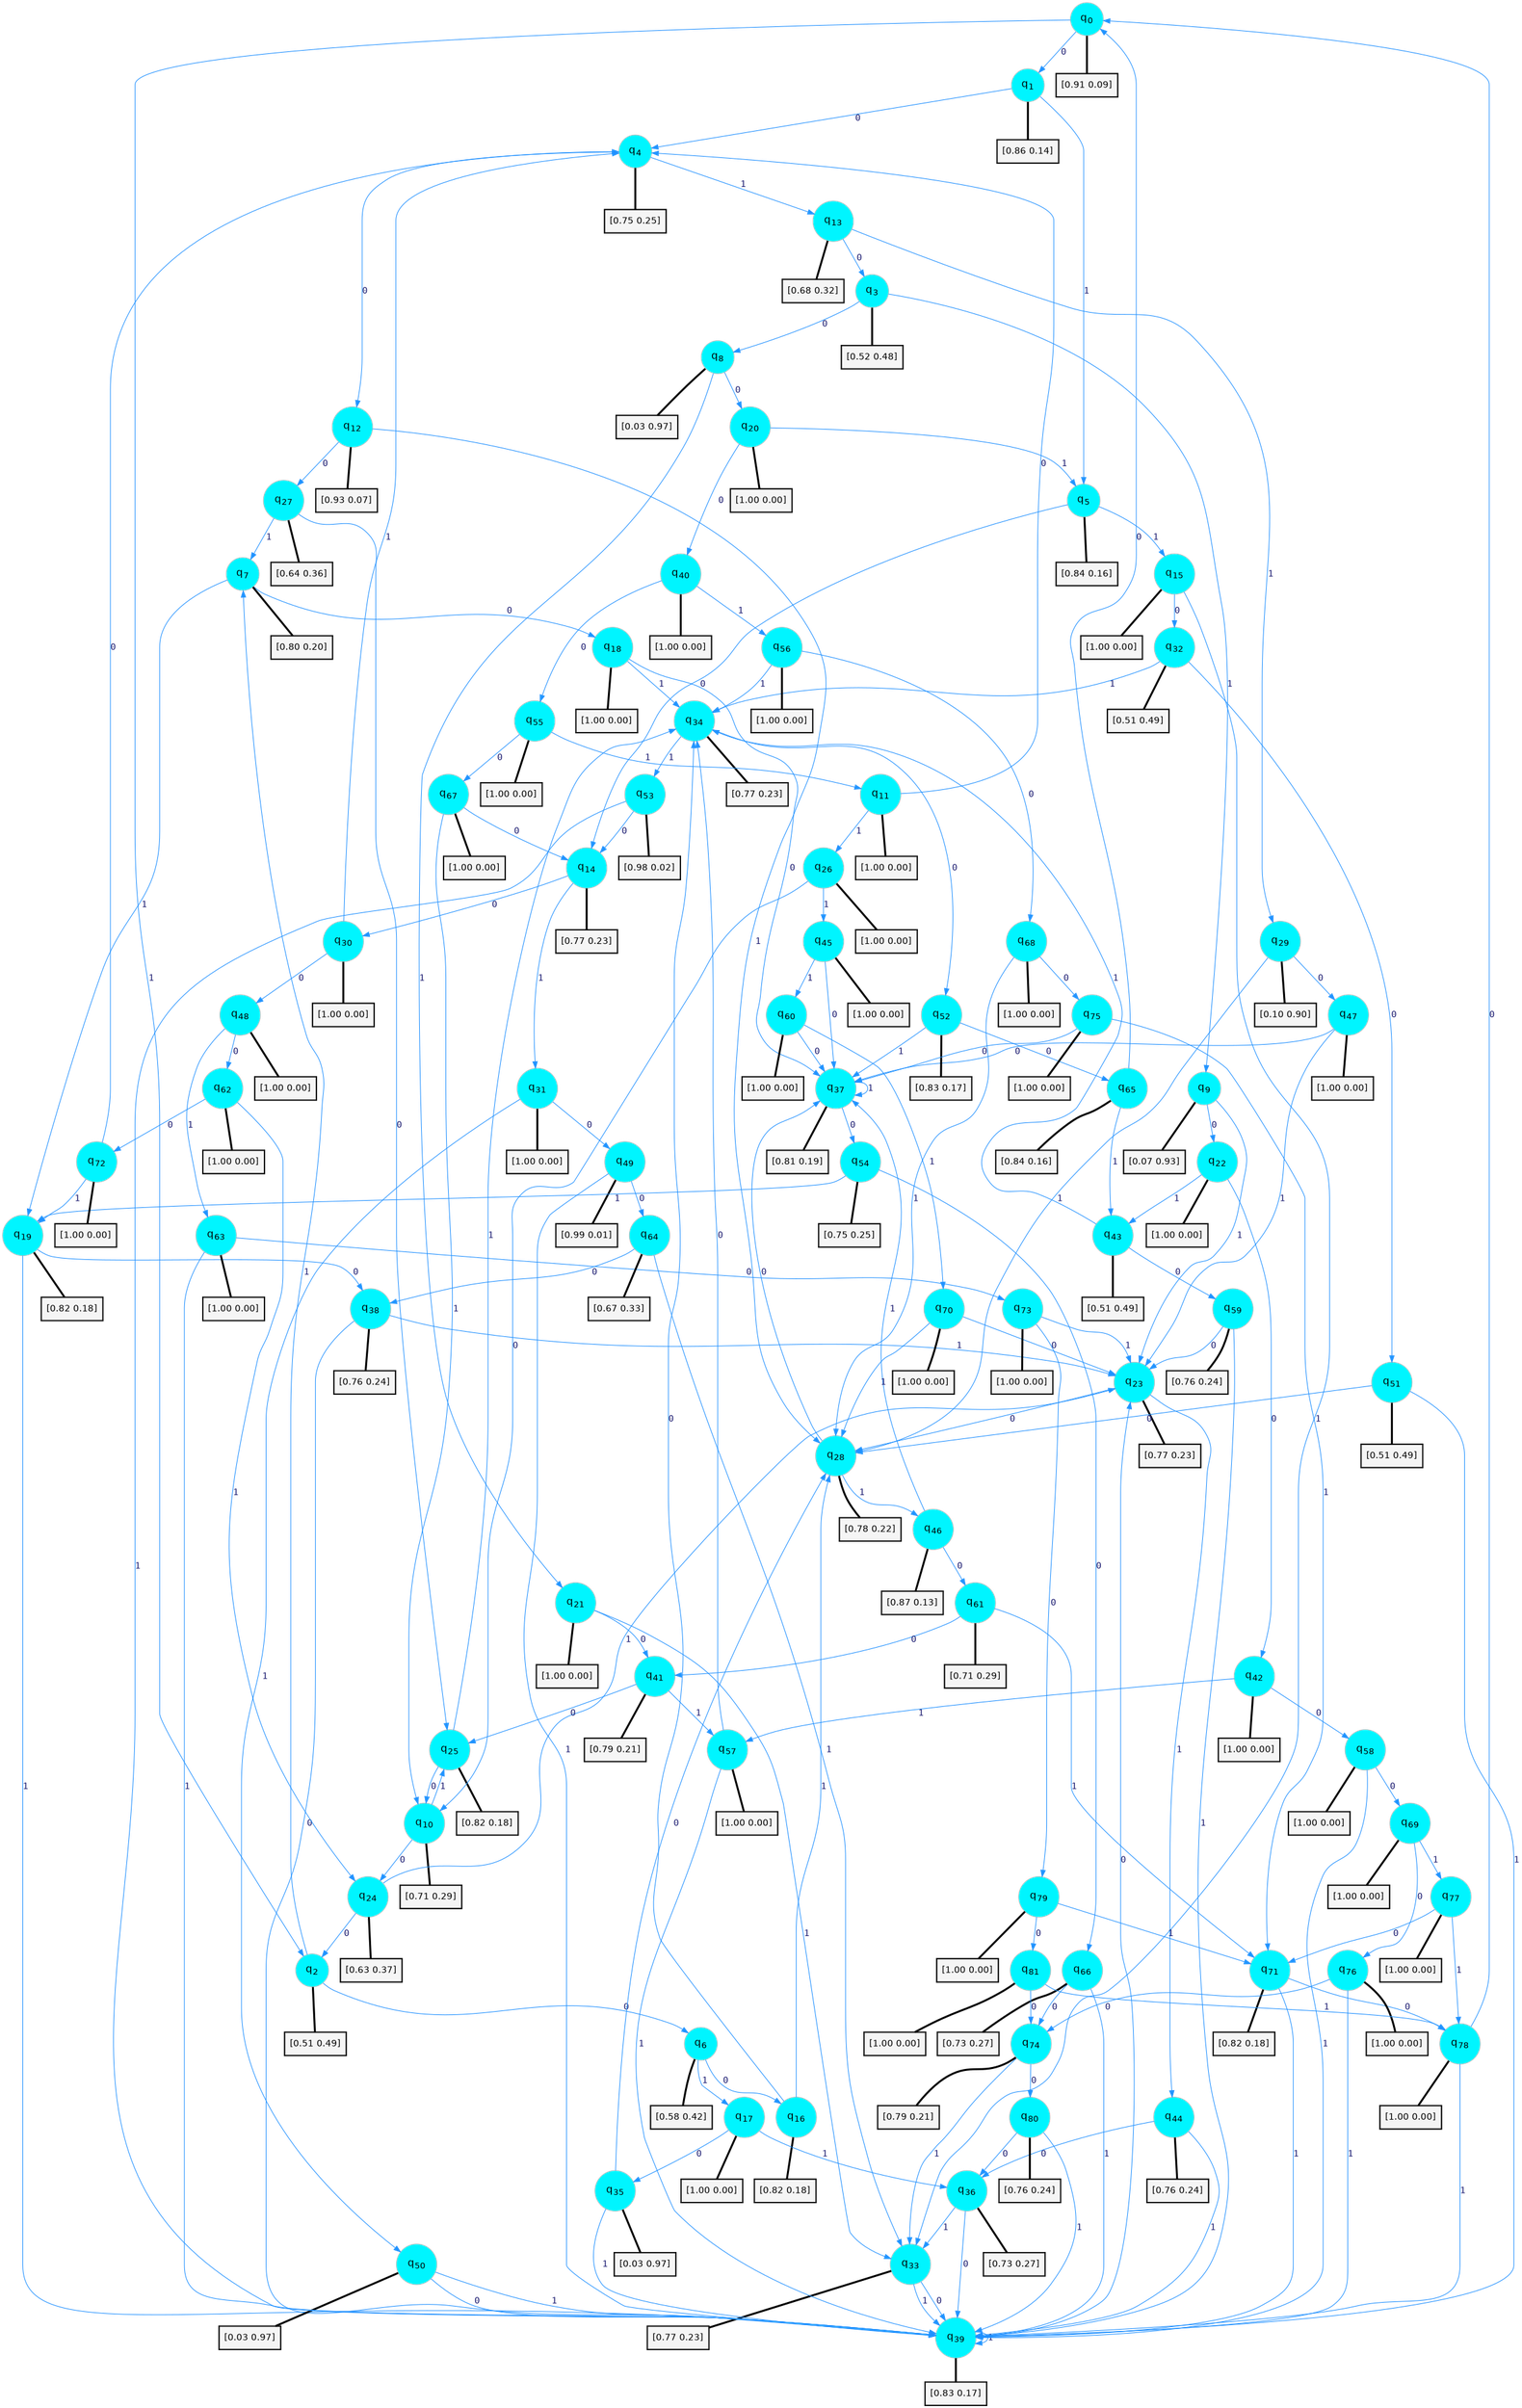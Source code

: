 digraph G {
graph [
bgcolor=transparent, dpi=300, rankdir=TD, size="40,25"];
node [
color=gray, fillcolor=turquoise1, fontcolor=black, fontname=Helvetica, fontsize=16, fontweight=bold, shape=circle, style=filled];
edge [
arrowsize=1, color=dodgerblue1, fontcolor=midnightblue, fontname=courier, fontweight=bold, penwidth=1, style=solid, weight=20];
0[label=<q<SUB>0</SUB>>];
1[label=<q<SUB>1</SUB>>];
2[label=<q<SUB>2</SUB>>];
3[label=<q<SUB>3</SUB>>];
4[label=<q<SUB>4</SUB>>];
5[label=<q<SUB>5</SUB>>];
6[label=<q<SUB>6</SUB>>];
7[label=<q<SUB>7</SUB>>];
8[label=<q<SUB>8</SUB>>];
9[label=<q<SUB>9</SUB>>];
10[label=<q<SUB>10</SUB>>];
11[label=<q<SUB>11</SUB>>];
12[label=<q<SUB>12</SUB>>];
13[label=<q<SUB>13</SUB>>];
14[label=<q<SUB>14</SUB>>];
15[label=<q<SUB>15</SUB>>];
16[label=<q<SUB>16</SUB>>];
17[label=<q<SUB>17</SUB>>];
18[label=<q<SUB>18</SUB>>];
19[label=<q<SUB>19</SUB>>];
20[label=<q<SUB>20</SUB>>];
21[label=<q<SUB>21</SUB>>];
22[label=<q<SUB>22</SUB>>];
23[label=<q<SUB>23</SUB>>];
24[label=<q<SUB>24</SUB>>];
25[label=<q<SUB>25</SUB>>];
26[label=<q<SUB>26</SUB>>];
27[label=<q<SUB>27</SUB>>];
28[label=<q<SUB>28</SUB>>];
29[label=<q<SUB>29</SUB>>];
30[label=<q<SUB>30</SUB>>];
31[label=<q<SUB>31</SUB>>];
32[label=<q<SUB>32</SUB>>];
33[label=<q<SUB>33</SUB>>];
34[label=<q<SUB>34</SUB>>];
35[label=<q<SUB>35</SUB>>];
36[label=<q<SUB>36</SUB>>];
37[label=<q<SUB>37</SUB>>];
38[label=<q<SUB>38</SUB>>];
39[label=<q<SUB>39</SUB>>];
40[label=<q<SUB>40</SUB>>];
41[label=<q<SUB>41</SUB>>];
42[label=<q<SUB>42</SUB>>];
43[label=<q<SUB>43</SUB>>];
44[label=<q<SUB>44</SUB>>];
45[label=<q<SUB>45</SUB>>];
46[label=<q<SUB>46</SUB>>];
47[label=<q<SUB>47</SUB>>];
48[label=<q<SUB>48</SUB>>];
49[label=<q<SUB>49</SUB>>];
50[label=<q<SUB>50</SUB>>];
51[label=<q<SUB>51</SUB>>];
52[label=<q<SUB>52</SUB>>];
53[label=<q<SUB>53</SUB>>];
54[label=<q<SUB>54</SUB>>];
55[label=<q<SUB>55</SUB>>];
56[label=<q<SUB>56</SUB>>];
57[label=<q<SUB>57</SUB>>];
58[label=<q<SUB>58</SUB>>];
59[label=<q<SUB>59</SUB>>];
60[label=<q<SUB>60</SUB>>];
61[label=<q<SUB>61</SUB>>];
62[label=<q<SUB>62</SUB>>];
63[label=<q<SUB>63</SUB>>];
64[label=<q<SUB>64</SUB>>];
65[label=<q<SUB>65</SUB>>];
66[label=<q<SUB>66</SUB>>];
67[label=<q<SUB>67</SUB>>];
68[label=<q<SUB>68</SUB>>];
69[label=<q<SUB>69</SUB>>];
70[label=<q<SUB>70</SUB>>];
71[label=<q<SUB>71</SUB>>];
72[label=<q<SUB>72</SUB>>];
73[label=<q<SUB>73</SUB>>];
74[label=<q<SUB>74</SUB>>];
75[label=<q<SUB>75</SUB>>];
76[label=<q<SUB>76</SUB>>];
77[label=<q<SUB>77</SUB>>];
78[label=<q<SUB>78</SUB>>];
79[label=<q<SUB>79</SUB>>];
80[label=<q<SUB>80</SUB>>];
81[label=<q<SUB>81</SUB>>];
82[label="[0.91 0.09]", shape=box,fontcolor=black, fontname=Helvetica, fontsize=14, penwidth=2, fillcolor=whitesmoke,color=black];
83[label="[0.86 0.14]", shape=box,fontcolor=black, fontname=Helvetica, fontsize=14, penwidth=2, fillcolor=whitesmoke,color=black];
84[label="[0.51 0.49]", shape=box,fontcolor=black, fontname=Helvetica, fontsize=14, penwidth=2, fillcolor=whitesmoke,color=black];
85[label="[0.52 0.48]", shape=box,fontcolor=black, fontname=Helvetica, fontsize=14, penwidth=2, fillcolor=whitesmoke,color=black];
86[label="[0.75 0.25]", shape=box,fontcolor=black, fontname=Helvetica, fontsize=14, penwidth=2, fillcolor=whitesmoke,color=black];
87[label="[0.84 0.16]", shape=box,fontcolor=black, fontname=Helvetica, fontsize=14, penwidth=2, fillcolor=whitesmoke,color=black];
88[label="[0.58 0.42]", shape=box,fontcolor=black, fontname=Helvetica, fontsize=14, penwidth=2, fillcolor=whitesmoke,color=black];
89[label="[0.80 0.20]", shape=box,fontcolor=black, fontname=Helvetica, fontsize=14, penwidth=2, fillcolor=whitesmoke,color=black];
90[label="[0.03 0.97]", shape=box,fontcolor=black, fontname=Helvetica, fontsize=14, penwidth=2, fillcolor=whitesmoke,color=black];
91[label="[0.07 0.93]", shape=box,fontcolor=black, fontname=Helvetica, fontsize=14, penwidth=2, fillcolor=whitesmoke,color=black];
92[label="[0.71 0.29]", shape=box,fontcolor=black, fontname=Helvetica, fontsize=14, penwidth=2, fillcolor=whitesmoke,color=black];
93[label="[1.00 0.00]", shape=box,fontcolor=black, fontname=Helvetica, fontsize=14, penwidth=2, fillcolor=whitesmoke,color=black];
94[label="[0.93 0.07]", shape=box,fontcolor=black, fontname=Helvetica, fontsize=14, penwidth=2, fillcolor=whitesmoke,color=black];
95[label="[0.68 0.32]", shape=box,fontcolor=black, fontname=Helvetica, fontsize=14, penwidth=2, fillcolor=whitesmoke,color=black];
96[label="[0.77 0.23]", shape=box,fontcolor=black, fontname=Helvetica, fontsize=14, penwidth=2, fillcolor=whitesmoke,color=black];
97[label="[1.00 0.00]", shape=box,fontcolor=black, fontname=Helvetica, fontsize=14, penwidth=2, fillcolor=whitesmoke,color=black];
98[label="[0.82 0.18]", shape=box,fontcolor=black, fontname=Helvetica, fontsize=14, penwidth=2, fillcolor=whitesmoke,color=black];
99[label="[1.00 0.00]", shape=box,fontcolor=black, fontname=Helvetica, fontsize=14, penwidth=2, fillcolor=whitesmoke,color=black];
100[label="[1.00 0.00]", shape=box,fontcolor=black, fontname=Helvetica, fontsize=14, penwidth=2, fillcolor=whitesmoke,color=black];
101[label="[0.82 0.18]", shape=box,fontcolor=black, fontname=Helvetica, fontsize=14, penwidth=2, fillcolor=whitesmoke,color=black];
102[label="[1.00 0.00]", shape=box,fontcolor=black, fontname=Helvetica, fontsize=14, penwidth=2, fillcolor=whitesmoke,color=black];
103[label="[1.00 0.00]", shape=box,fontcolor=black, fontname=Helvetica, fontsize=14, penwidth=2, fillcolor=whitesmoke,color=black];
104[label="[1.00 0.00]", shape=box,fontcolor=black, fontname=Helvetica, fontsize=14, penwidth=2, fillcolor=whitesmoke,color=black];
105[label="[0.77 0.23]", shape=box,fontcolor=black, fontname=Helvetica, fontsize=14, penwidth=2, fillcolor=whitesmoke,color=black];
106[label="[0.63 0.37]", shape=box,fontcolor=black, fontname=Helvetica, fontsize=14, penwidth=2, fillcolor=whitesmoke,color=black];
107[label="[0.82 0.18]", shape=box,fontcolor=black, fontname=Helvetica, fontsize=14, penwidth=2, fillcolor=whitesmoke,color=black];
108[label="[1.00 0.00]", shape=box,fontcolor=black, fontname=Helvetica, fontsize=14, penwidth=2, fillcolor=whitesmoke,color=black];
109[label="[0.64 0.36]", shape=box,fontcolor=black, fontname=Helvetica, fontsize=14, penwidth=2, fillcolor=whitesmoke,color=black];
110[label="[0.78 0.22]", shape=box,fontcolor=black, fontname=Helvetica, fontsize=14, penwidth=2, fillcolor=whitesmoke,color=black];
111[label="[0.10 0.90]", shape=box,fontcolor=black, fontname=Helvetica, fontsize=14, penwidth=2, fillcolor=whitesmoke,color=black];
112[label="[1.00 0.00]", shape=box,fontcolor=black, fontname=Helvetica, fontsize=14, penwidth=2, fillcolor=whitesmoke,color=black];
113[label="[1.00 0.00]", shape=box,fontcolor=black, fontname=Helvetica, fontsize=14, penwidth=2, fillcolor=whitesmoke,color=black];
114[label="[0.51 0.49]", shape=box,fontcolor=black, fontname=Helvetica, fontsize=14, penwidth=2, fillcolor=whitesmoke,color=black];
115[label="[0.77 0.23]", shape=box,fontcolor=black, fontname=Helvetica, fontsize=14, penwidth=2, fillcolor=whitesmoke,color=black];
116[label="[0.77 0.23]", shape=box,fontcolor=black, fontname=Helvetica, fontsize=14, penwidth=2, fillcolor=whitesmoke,color=black];
117[label="[0.03 0.97]", shape=box,fontcolor=black, fontname=Helvetica, fontsize=14, penwidth=2, fillcolor=whitesmoke,color=black];
118[label="[0.73 0.27]", shape=box,fontcolor=black, fontname=Helvetica, fontsize=14, penwidth=2, fillcolor=whitesmoke,color=black];
119[label="[0.81 0.19]", shape=box,fontcolor=black, fontname=Helvetica, fontsize=14, penwidth=2, fillcolor=whitesmoke,color=black];
120[label="[0.76 0.24]", shape=box,fontcolor=black, fontname=Helvetica, fontsize=14, penwidth=2, fillcolor=whitesmoke,color=black];
121[label="[0.83 0.17]", shape=box,fontcolor=black, fontname=Helvetica, fontsize=14, penwidth=2, fillcolor=whitesmoke,color=black];
122[label="[1.00 0.00]", shape=box,fontcolor=black, fontname=Helvetica, fontsize=14, penwidth=2, fillcolor=whitesmoke,color=black];
123[label="[0.79 0.21]", shape=box,fontcolor=black, fontname=Helvetica, fontsize=14, penwidth=2, fillcolor=whitesmoke,color=black];
124[label="[1.00 0.00]", shape=box,fontcolor=black, fontname=Helvetica, fontsize=14, penwidth=2, fillcolor=whitesmoke,color=black];
125[label="[0.51 0.49]", shape=box,fontcolor=black, fontname=Helvetica, fontsize=14, penwidth=2, fillcolor=whitesmoke,color=black];
126[label="[0.76 0.24]", shape=box,fontcolor=black, fontname=Helvetica, fontsize=14, penwidth=2, fillcolor=whitesmoke,color=black];
127[label="[1.00 0.00]", shape=box,fontcolor=black, fontname=Helvetica, fontsize=14, penwidth=2, fillcolor=whitesmoke,color=black];
128[label="[0.87 0.13]", shape=box,fontcolor=black, fontname=Helvetica, fontsize=14, penwidth=2, fillcolor=whitesmoke,color=black];
129[label="[1.00 0.00]", shape=box,fontcolor=black, fontname=Helvetica, fontsize=14, penwidth=2, fillcolor=whitesmoke,color=black];
130[label="[1.00 0.00]", shape=box,fontcolor=black, fontname=Helvetica, fontsize=14, penwidth=2, fillcolor=whitesmoke,color=black];
131[label="[0.99 0.01]", shape=box,fontcolor=black, fontname=Helvetica, fontsize=14, penwidth=2, fillcolor=whitesmoke,color=black];
132[label="[0.03 0.97]", shape=box,fontcolor=black, fontname=Helvetica, fontsize=14, penwidth=2, fillcolor=whitesmoke,color=black];
133[label="[0.51 0.49]", shape=box,fontcolor=black, fontname=Helvetica, fontsize=14, penwidth=2, fillcolor=whitesmoke,color=black];
134[label="[0.83 0.17]", shape=box,fontcolor=black, fontname=Helvetica, fontsize=14, penwidth=2, fillcolor=whitesmoke,color=black];
135[label="[0.98 0.02]", shape=box,fontcolor=black, fontname=Helvetica, fontsize=14, penwidth=2, fillcolor=whitesmoke,color=black];
136[label="[0.75 0.25]", shape=box,fontcolor=black, fontname=Helvetica, fontsize=14, penwidth=2, fillcolor=whitesmoke,color=black];
137[label="[1.00 0.00]", shape=box,fontcolor=black, fontname=Helvetica, fontsize=14, penwidth=2, fillcolor=whitesmoke,color=black];
138[label="[1.00 0.00]", shape=box,fontcolor=black, fontname=Helvetica, fontsize=14, penwidth=2, fillcolor=whitesmoke,color=black];
139[label="[1.00 0.00]", shape=box,fontcolor=black, fontname=Helvetica, fontsize=14, penwidth=2, fillcolor=whitesmoke,color=black];
140[label="[1.00 0.00]", shape=box,fontcolor=black, fontname=Helvetica, fontsize=14, penwidth=2, fillcolor=whitesmoke,color=black];
141[label="[0.76 0.24]", shape=box,fontcolor=black, fontname=Helvetica, fontsize=14, penwidth=2, fillcolor=whitesmoke,color=black];
142[label="[1.00 0.00]", shape=box,fontcolor=black, fontname=Helvetica, fontsize=14, penwidth=2, fillcolor=whitesmoke,color=black];
143[label="[0.71 0.29]", shape=box,fontcolor=black, fontname=Helvetica, fontsize=14, penwidth=2, fillcolor=whitesmoke,color=black];
144[label="[1.00 0.00]", shape=box,fontcolor=black, fontname=Helvetica, fontsize=14, penwidth=2, fillcolor=whitesmoke,color=black];
145[label="[1.00 0.00]", shape=box,fontcolor=black, fontname=Helvetica, fontsize=14, penwidth=2, fillcolor=whitesmoke,color=black];
146[label="[0.67 0.33]", shape=box,fontcolor=black, fontname=Helvetica, fontsize=14, penwidth=2, fillcolor=whitesmoke,color=black];
147[label="[0.84 0.16]", shape=box,fontcolor=black, fontname=Helvetica, fontsize=14, penwidth=2, fillcolor=whitesmoke,color=black];
148[label="[0.73 0.27]", shape=box,fontcolor=black, fontname=Helvetica, fontsize=14, penwidth=2, fillcolor=whitesmoke,color=black];
149[label="[1.00 0.00]", shape=box,fontcolor=black, fontname=Helvetica, fontsize=14, penwidth=2, fillcolor=whitesmoke,color=black];
150[label="[1.00 0.00]", shape=box,fontcolor=black, fontname=Helvetica, fontsize=14, penwidth=2, fillcolor=whitesmoke,color=black];
151[label="[1.00 0.00]", shape=box,fontcolor=black, fontname=Helvetica, fontsize=14, penwidth=2, fillcolor=whitesmoke,color=black];
152[label="[1.00 0.00]", shape=box,fontcolor=black, fontname=Helvetica, fontsize=14, penwidth=2, fillcolor=whitesmoke,color=black];
153[label="[0.82 0.18]", shape=box,fontcolor=black, fontname=Helvetica, fontsize=14, penwidth=2, fillcolor=whitesmoke,color=black];
154[label="[1.00 0.00]", shape=box,fontcolor=black, fontname=Helvetica, fontsize=14, penwidth=2, fillcolor=whitesmoke,color=black];
155[label="[1.00 0.00]", shape=box,fontcolor=black, fontname=Helvetica, fontsize=14, penwidth=2, fillcolor=whitesmoke,color=black];
156[label="[0.79 0.21]", shape=box,fontcolor=black, fontname=Helvetica, fontsize=14, penwidth=2, fillcolor=whitesmoke,color=black];
157[label="[1.00 0.00]", shape=box,fontcolor=black, fontname=Helvetica, fontsize=14, penwidth=2, fillcolor=whitesmoke,color=black];
158[label="[1.00 0.00]", shape=box,fontcolor=black, fontname=Helvetica, fontsize=14, penwidth=2, fillcolor=whitesmoke,color=black];
159[label="[1.00 0.00]", shape=box,fontcolor=black, fontname=Helvetica, fontsize=14, penwidth=2, fillcolor=whitesmoke,color=black];
160[label="[1.00 0.00]", shape=box,fontcolor=black, fontname=Helvetica, fontsize=14, penwidth=2, fillcolor=whitesmoke,color=black];
161[label="[1.00 0.00]", shape=box,fontcolor=black, fontname=Helvetica, fontsize=14, penwidth=2, fillcolor=whitesmoke,color=black];
162[label="[0.76 0.24]", shape=box,fontcolor=black, fontname=Helvetica, fontsize=14, penwidth=2, fillcolor=whitesmoke,color=black];
163[label="[1.00 0.00]", shape=box,fontcolor=black, fontname=Helvetica, fontsize=14, penwidth=2, fillcolor=whitesmoke,color=black];
0->1 [label=0];
0->2 [label=1];
0->82 [arrowhead=none, penwidth=3,color=black];
1->4 [label=0];
1->5 [label=1];
1->83 [arrowhead=none, penwidth=3,color=black];
2->6 [label=0];
2->7 [label=1];
2->84 [arrowhead=none, penwidth=3,color=black];
3->8 [label=0];
3->9 [label=1];
3->85 [arrowhead=none, penwidth=3,color=black];
4->12 [label=0];
4->13 [label=1];
4->86 [arrowhead=none, penwidth=3,color=black];
5->14 [label=0];
5->15 [label=1];
5->87 [arrowhead=none, penwidth=3,color=black];
6->16 [label=0];
6->17 [label=1];
6->88 [arrowhead=none, penwidth=3,color=black];
7->18 [label=0];
7->19 [label=1];
7->89 [arrowhead=none, penwidth=3,color=black];
8->20 [label=0];
8->21 [label=1];
8->90 [arrowhead=none, penwidth=3,color=black];
9->22 [label=0];
9->23 [label=1];
9->91 [arrowhead=none, penwidth=3,color=black];
10->24 [label=0];
10->25 [label=1];
10->92 [arrowhead=none, penwidth=3,color=black];
11->4 [label=0];
11->26 [label=1];
11->93 [arrowhead=none, penwidth=3,color=black];
12->27 [label=0];
12->28 [label=1];
12->94 [arrowhead=none, penwidth=3,color=black];
13->3 [label=0];
13->29 [label=1];
13->95 [arrowhead=none, penwidth=3,color=black];
14->30 [label=0];
14->31 [label=1];
14->96 [arrowhead=none, penwidth=3,color=black];
15->32 [label=0];
15->33 [label=1];
15->97 [arrowhead=none, penwidth=3,color=black];
16->34 [label=0];
16->28 [label=1];
16->98 [arrowhead=none, penwidth=3,color=black];
17->35 [label=0];
17->36 [label=1];
17->99 [arrowhead=none, penwidth=3,color=black];
18->37 [label=0];
18->34 [label=1];
18->100 [arrowhead=none, penwidth=3,color=black];
19->38 [label=0];
19->39 [label=1];
19->101 [arrowhead=none, penwidth=3,color=black];
20->40 [label=0];
20->5 [label=1];
20->102 [arrowhead=none, penwidth=3,color=black];
21->41 [label=0];
21->33 [label=1];
21->103 [arrowhead=none, penwidth=3,color=black];
22->42 [label=0];
22->43 [label=1];
22->104 [arrowhead=none, penwidth=3,color=black];
23->28 [label=0];
23->44 [label=1];
23->105 [arrowhead=none, penwidth=3,color=black];
24->2 [label=0];
24->23 [label=1];
24->106 [arrowhead=none, penwidth=3,color=black];
25->10 [label=0];
25->34 [label=1];
25->107 [arrowhead=none, penwidth=3,color=black];
26->10 [label=0];
26->45 [label=1];
26->108 [arrowhead=none, penwidth=3,color=black];
27->25 [label=0];
27->7 [label=1];
27->109 [arrowhead=none, penwidth=3,color=black];
28->37 [label=0];
28->46 [label=1];
28->110 [arrowhead=none, penwidth=3,color=black];
29->47 [label=0];
29->28 [label=1];
29->111 [arrowhead=none, penwidth=3,color=black];
30->48 [label=0];
30->4 [label=1];
30->112 [arrowhead=none, penwidth=3,color=black];
31->49 [label=0];
31->50 [label=1];
31->113 [arrowhead=none, penwidth=3,color=black];
32->51 [label=0];
32->34 [label=1];
32->114 [arrowhead=none, penwidth=3,color=black];
33->39 [label=0];
33->39 [label=1];
33->115 [arrowhead=none, penwidth=3,color=black];
34->52 [label=0];
34->53 [label=1];
34->116 [arrowhead=none, penwidth=3,color=black];
35->28 [label=0];
35->39 [label=1];
35->117 [arrowhead=none, penwidth=3,color=black];
36->39 [label=0];
36->33 [label=1];
36->118 [arrowhead=none, penwidth=3,color=black];
37->54 [label=0];
37->37 [label=1];
37->119 [arrowhead=none, penwidth=3,color=black];
38->39 [label=0];
38->23 [label=1];
38->120 [arrowhead=none, penwidth=3,color=black];
39->23 [label=0];
39->39 [label=1];
39->121 [arrowhead=none, penwidth=3,color=black];
40->55 [label=0];
40->56 [label=1];
40->122 [arrowhead=none, penwidth=3,color=black];
41->25 [label=0];
41->57 [label=1];
41->123 [arrowhead=none, penwidth=3,color=black];
42->58 [label=0];
42->57 [label=1];
42->124 [arrowhead=none, penwidth=3,color=black];
43->59 [label=0];
43->34 [label=1];
43->125 [arrowhead=none, penwidth=3,color=black];
44->36 [label=0];
44->39 [label=1];
44->126 [arrowhead=none, penwidth=3,color=black];
45->37 [label=0];
45->60 [label=1];
45->127 [arrowhead=none, penwidth=3,color=black];
46->61 [label=0];
46->37 [label=1];
46->128 [arrowhead=none, penwidth=3,color=black];
47->37 [label=0];
47->23 [label=1];
47->129 [arrowhead=none, penwidth=3,color=black];
48->62 [label=0];
48->63 [label=1];
48->130 [arrowhead=none, penwidth=3,color=black];
49->64 [label=0];
49->39 [label=1];
49->131 [arrowhead=none, penwidth=3,color=black];
50->39 [label=0];
50->39 [label=1];
50->132 [arrowhead=none, penwidth=3,color=black];
51->28 [label=0];
51->39 [label=1];
51->133 [arrowhead=none, penwidth=3,color=black];
52->65 [label=0];
52->37 [label=1];
52->134 [arrowhead=none, penwidth=3,color=black];
53->14 [label=0];
53->39 [label=1];
53->135 [arrowhead=none, penwidth=3,color=black];
54->66 [label=0];
54->19 [label=1];
54->136 [arrowhead=none, penwidth=3,color=black];
55->67 [label=0];
55->11 [label=1];
55->137 [arrowhead=none, penwidth=3,color=black];
56->68 [label=0];
56->34 [label=1];
56->138 [arrowhead=none, penwidth=3,color=black];
57->34 [label=0];
57->39 [label=1];
57->139 [arrowhead=none, penwidth=3,color=black];
58->69 [label=0];
58->39 [label=1];
58->140 [arrowhead=none, penwidth=3,color=black];
59->23 [label=0];
59->39 [label=1];
59->141 [arrowhead=none, penwidth=3,color=black];
60->37 [label=0];
60->70 [label=1];
60->142 [arrowhead=none, penwidth=3,color=black];
61->41 [label=0];
61->71 [label=1];
61->143 [arrowhead=none, penwidth=3,color=black];
62->72 [label=0];
62->24 [label=1];
62->144 [arrowhead=none, penwidth=3,color=black];
63->73 [label=0];
63->39 [label=1];
63->145 [arrowhead=none, penwidth=3,color=black];
64->38 [label=0];
64->33 [label=1];
64->146 [arrowhead=none, penwidth=3,color=black];
65->0 [label=0];
65->43 [label=1];
65->147 [arrowhead=none, penwidth=3,color=black];
66->74 [label=0];
66->39 [label=1];
66->148 [arrowhead=none, penwidth=3,color=black];
67->14 [label=0];
67->10 [label=1];
67->149 [arrowhead=none, penwidth=3,color=black];
68->75 [label=0];
68->28 [label=1];
68->150 [arrowhead=none, penwidth=3,color=black];
69->76 [label=0];
69->77 [label=1];
69->151 [arrowhead=none, penwidth=3,color=black];
70->23 [label=0];
70->28 [label=1];
70->152 [arrowhead=none, penwidth=3,color=black];
71->78 [label=0];
71->39 [label=1];
71->153 [arrowhead=none, penwidth=3,color=black];
72->4 [label=0];
72->19 [label=1];
72->154 [arrowhead=none, penwidth=3,color=black];
73->79 [label=0];
73->23 [label=1];
73->155 [arrowhead=none, penwidth=3,color=black];
74->80 [label=0];
74->33 [label=1];
74->156 [arrowhead=none, penwidth=3,color=black];
75->37 [label=0];
75->71 [label=1];
75->157 [arrowhead=none, penwidth=3,color=black];
76->74 [label=0];
76->39 [label=1];
76->158 [arrowhead=none, penwidth=3,color=black];
77->71 [label=0];
77->78 [label=1];
77->159 [arrowhead=none, penwidth=3,color=black];
78->0 [label=0];
78->39 [label=1];
78->160 [arrowhead=none, penwidth=3,color=black];
79->81 [label=0];
79->71 [label=1];
79->161 [arrowhead=none, penwidth=3,color=black];
80->36 [label=0];
80->39 [label=1];
80->162 [arrowhead=none, penwidth=3,color=black];
81->74 [label=0];
81->78 [label=1];
81->163 [arrowhead=none, penwidth=3,color=black];
}
